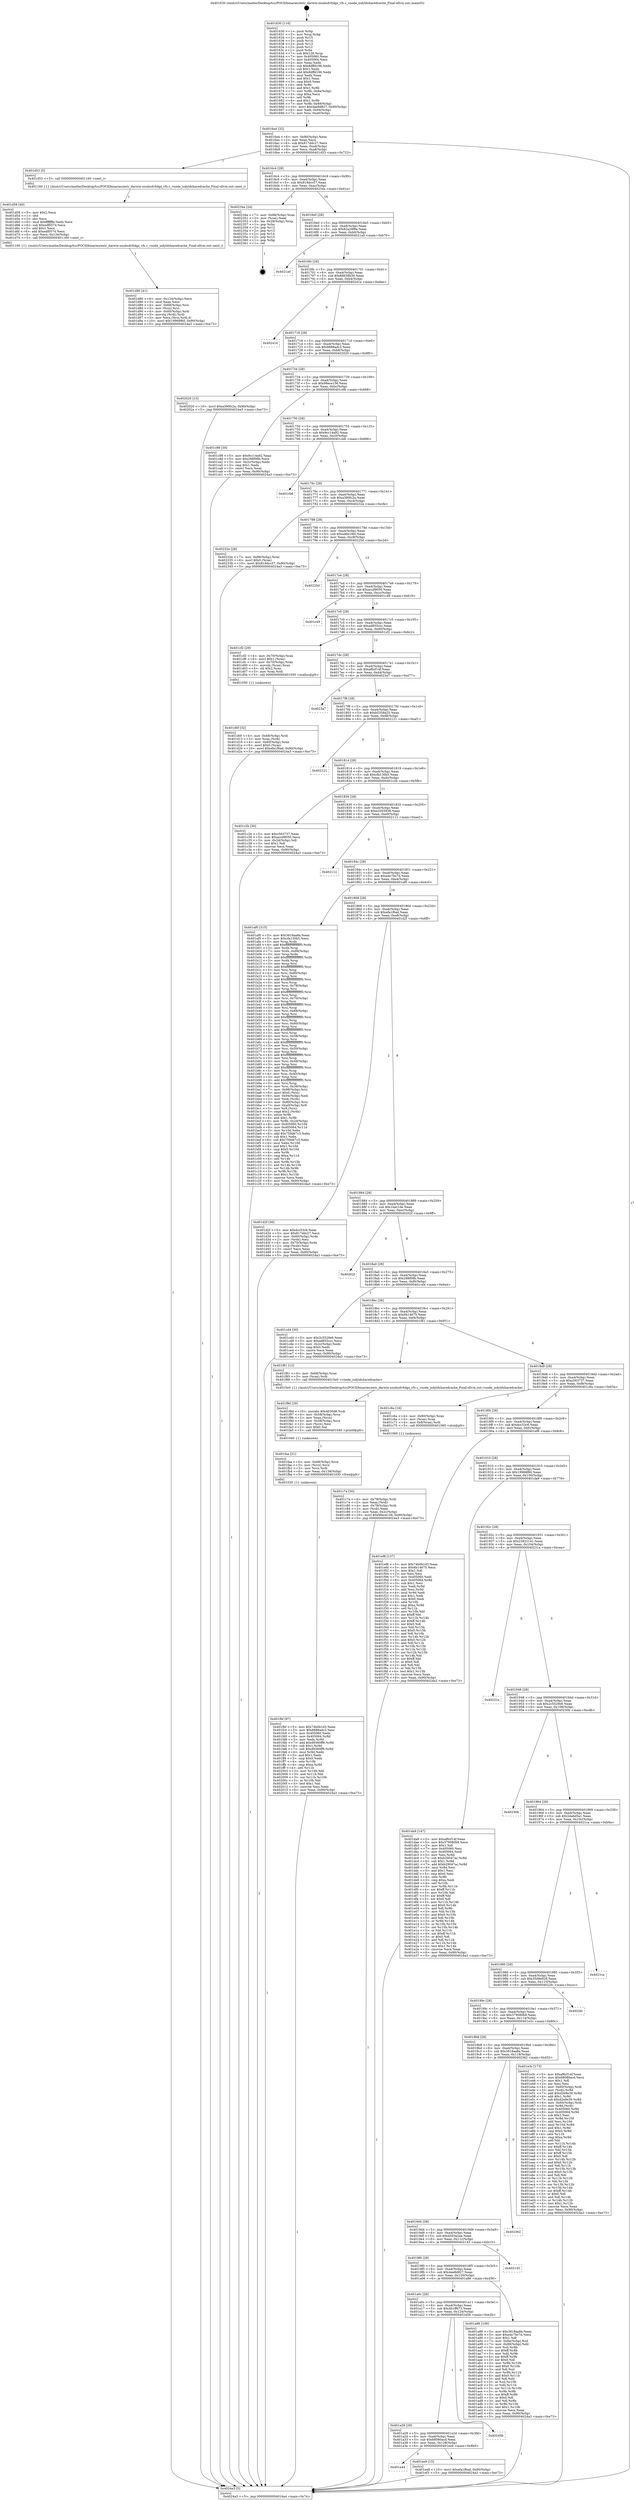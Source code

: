 digraph "0x401630" {
  label = "0x401630 (/mnt/c/Users/mathe/Desktop/tcc/POCII/binaries/extr_darwin-xnubsdvfskpi_vfs.c_vnode_isdyldsharedcache_Final-ollvm.out::main(0))"
  labelloc = "t"
  node[shape=record]

  Entry [label="",width=0.3,height=0.3,shape=circle,fillcolor=black,style=filled]
  "0x4016a4" [label="{
     0x4016a4 [32]\l
     | [instrs]\l
     &nbsp;&nbsp;0x4016a4 \<+6\>: mov -0x90(%rbp),%eax\l
     &nbsp;&nbsp;0x4016aa \<+2\>: mov %eax,%ecx\l
     &nbsp;&nbsp;0x4016ac \<+6\>: sub $0x817ddc27,%ecx\l
     &nbsp;&nbsp;0x4016b2 \<+6\>: mov %eax,-0xa4(%rbp)\l
     &nbsp;&nbsp;0x4016b8 \<+6\>: mov %ecx,-0xa8(%rbp)\l
     &nbsp;&nbsp;0x4016be \<+6\>: je 0000000000401d53 \<main+0x723\>\l
  }"]
  "0x401d53" [label="{
     0x401d53 [5]\l
     | [instrs]\l
     &nbsp;&nbsp;0x401d53 \<+5\>: call 0000000000401160 \<next_i\>\l
     | [calls]\l
     &nbsp;&nbsp;0x401160 \{1\} (/mnt/c/Users/mathe/Desktop/tcc/POCII/binaries/extr_darwin-xnubsdvfskpi_vfs.c_vnode_isdyldsharedcache_Final-ollvm.out::next_i)\l
  }"]
  "0x4016c4" [label="{
     0x4016c4 [28]\l
     | [instrs]\l
     &nbsp;&nbsp;0x4016c4 \<+5\>: jmp 00000000004016c9 \<main+0x99\>\l
     &nbsp;&nbsp;0x4016c9 \<+6\>: mov -0xa4(%rbp),%eax\l
     &nbsp;&nbsp;0x4016cf \<+5\>: sub $0x819dcc57,%eax\l
     &nbsp;&nbsp;0x4016d4 \<+6\>: mov %eax,-0xac(%rbp)\l
     &nbsp;&nbsp;0x4016da \<+6\>: je 000000000040234a \<main+0xd1a\>\l
  }"]
  Exit [label="",width=0.3,height=0.3,shape=circle,fillcolor=black,style=filled,peripheries=2]
  "0x40234a" [label="{
     0x40234a [24]\l
     | [instrs]\l
     &nbsp;&nbsp;0x40234a \<+7\>: mov -0x88(%rbp),%rax\l
     &nbsp;&nbsp;0x402351 \<+2\>: mov (%rax),%eax\l
     &nbsp;&nbsp;0x402353 \<+4\>: lea -0x28(%rbp),%rsp\l
     &nbsp;&nbsp;0x402357 \<+1\>: pop %rbx\l
     &nbsp;&nbsp;0x402358 \<+2\>: pop %r12\l
     &nbsp;&nbsp;0x40235a \<+2\>: pop %r13\l
     &nbsp;&nbsp;0x40235c \<+2\>: pop %r14\l
     &nbsp;&nbsp;0x40235e \<+2\>: pop %r15\l
     &nbsp;&nbsp;0x402360 \<+1\>: pop %rbp\l
     &nbsp;&nbsp;0x402361 \<+1\>: ret\l
  }"]
  "0x4016e0" [label="{
     0x4016e0 [28]\l
     | [instrs]\l
     &nbsp;&nbsp;0x4016e0 \<+5\>: jmp 00000000004016e5 \<main+0xb5\>\l
     &nbsp;&nbsp;0x4016e5 \<+6\>: mov -0xa4(%rbp),%eax\l
     &nbsp;&nbsp;0x4016eb \<+5\>: sub $0x82a29f9e,%eax\l
     &nbsp;&nbsp;0x4016f0 \<+6\>: mov %eax,-0xb0(%rbp)\l
     &nbsp;&nbsp;0x4016f6 \<+6\>: je 00000000004021a0 \<main+0xb70\>\l
  }"]
  "0x401fbf" [label="{
     0x401fbf [97]\l
     | [instrs]\l
     &nbsp;&nbsp;0x401fbf \<+5\>: mov $0x74b0b1d3,%eax\l
     &nbsp;&nbsp;0x401fc4 \<+5\>: mov $0x8888adc3,%esi\l
     &nbsp;&nbsp;0x401fc9 \<+7\>: mov 0x405060,%edx\l
     &nbsp;&nbsp;0x401fd0 \<+8\>: mov 0x405064,%r8d\l
     &nbsp;&nbsp;0x401fd8 \<+3\>: mov %edx,%r9d\l
     &nbsp;&nbsp;0x401fdb \<+7\>: add $0xd9360ff9,%r9d\l
     &nbsp;&nbsp;0x401fe2 \<+4\>: sub $0x1,%r9d\l
     &nbsp;&nbsp;0x401fe6 \<+7\>: sub $0xd9360ff9,%r9d\l
     &nbsp;&nbsp;0x401fed \<+4\>: imul %r9d,%edx\l
     &nbsp;&nbsp;0x401ff1 \<+3\>: and $0x1,%edx\l
     &nbsp;&nbsp;0x401ff4 \<+3\>: cmp $0x0,%edx\l
     &nbsp;&nbsp;0x401ff7 \<+4\>: sete %r10b\l
     &nbsp;&nbsp;0x401ffb \<+4\>: cmp $0xa,%r8d\l
     &nbsp;&nbsp;0x401fff \<+4\>: setl %r11b\l
     &nbsp;&nbsp;0x402003 \<+3\>: mov %r10b,%bl\l
     &nbsp;&nbsp;0x402006 \<+3\>: and %r11b,%bl\l
     &nbsp;&nbsp;0x402009 \<+3\>: xor %r11b,%r10b\l
     &nbsp;&nbsp;0x40200c \<+3\>: or %r10b,%bl\l
     &nbsp;&nbsp;0x40200f \<+3\>: test $0x1,%bl\l
     &nbsp;&nbsp;0x402012 \<+3\>: cmovne %esi,%eax\l
     &nbsp;&nbsp;0x402015 \<+6\>: mov %eax,-0x90(%rbp)\l
     &nbsp;&nbsp;0x40201b \<+5\>: jmp 00000000004024a3 \<main+0xe73\>\l
  }"]
  "0x4021a0" [label="{
     0x4021a0\l
  }", style=dashed]
  "0x4016fc" [label="{
     0x4016fc [28]\l
     | [instrs]\l
     &nbsp;&nbsp;0x4016fc \<+5\>: jmp 0000000000401701 \<main+0xd1\>\l
     &nbsp;&nbsp;0x401701 \<+6\>: mov -0xa4(%rbp),%eax\l
     &nbsp;&nbsp;0x401707 \<+5\>: sub $0x88638b30,%eax\l
     &nbsp;&nbsp;0x40170c \<+6\>: mov %eax,-0xb4(%rbp)\l
     &nbsp;&nbsp;0x401712 \<+6\>: je 000000000040241e \<main+0xdee\>\l
  }"]
  "0x401faa" [label="{
     0x401faa [21]\l
     | [instrs]\l
     &nbsp;&nbsp;0x401faa \<+4\>: mov -0x68(%rbp),%rcx\l
     &nbsp;&nbsp;0x401fae \<+3\>: mov (%rcx),%rcx\l
     &nbsp;&nbsp;0x401fb1 \<+3\>: mov %rcx,%rdi\l
     &nbsp;&nbsp;0x401fb4 \<+6\>: mov %eax,-0x138(%rbp)\l
     &nbsp;&nbsp;0x401fba \<+5\>: call 0000000000401030 \<free@plt\>\l
     | [calls]\l
     &nbsp;&nbsp;0x401030 \{1\} (unknown)\l
  }"]
  "0x40241e" [label="{
     0x40241e\l
  }", style=dashed]
  "0x401718" [label="{
     0x401718 [28]\l
     | [instrs]\l
     &nbsp;&nbsp;0x401718 \<+5\>: jmp 000000000040171d \<main+0xed\>\l
     &nbsp;&nbsp;0x40171d \<+6\>: mov -0xa4(%rbp),%eax\l
     &nbsp;&nbsp;0x401723 \<+5\>: sub $0x8888adc3,%eax\l
     &nbsp;&nbsp;0x401728 \<+6\>: mov %eax,-0xb8(%rbp)\l
     &nbsp;&nbsp;0x40172e \<+6\>: je 0000000000402020 \<main+0x9f0\>\l
  }"]
  "0x401f8d" [label="{
     0x401f8d [29]\l
     | [instrs]\l
     &nbsp;&nbsp;0x401f8d \<+10\>: movabs $0x4030d6,%rdi\l
     &nbsp;&nbsp;0x401f97 \<+4\>: mov -0x58(%rbp),%rcx\l
     &nbsp;&nbsp;0x401f9b \<+2\>: mov %eax,(%rcx)\l
     &nbsp;&nbsp;0x401f9d \<+4\>: mov -0x58(%rbp),%rcx\l
     &nbsp;&nbsp;0x401fa1 \<+2\>: mov (%rcx),%esi\l
     &nbsp;&nbsp;0x401fa3 \<+2\>: mov $0x0,%al\l
     &nbsp;&nbsp;0x401fa5 \<+5\>: call 0000000000401040 \<printf@plt\>\l
     | [calls]\l
     &nbsp;&nbsp;0x401040 \{1\} (unknown)\l
  }"]
  "0x402020" [label="{
     0x402020 [15]\l
     | [instrs]\l
     &nbsp;&nbsp;0x402020 \<+10\>: movl $0xa390fc2a,-0x90(%rbp)\l
     &nbsp;&nbsp;0x40202a \<+5\>: jmp 00000000004024a3 \<main+0xe73\>\l
  }"]
  "0x401734" [label="{
     0x401734 [28]\l
     | [instrs]\l
     &nbsp;&nbsp;0x401734 \<+5\>: jmp 0000000000401739 \<main+0x109\>\l
     &nbsp;&nbsp;0x401739 \<+6\>: mov -0xa4(%rbp),%eax\l
     &nbsp;&nbsp;0x40173f \<+5\>: sub $0x98ece156,%eax\l
     &nbsp;&nbsp;0x401744 \<+6\>: mov %eax,-0xbc(%rbp)\l
     &nbsp;&nbsp;0x40174a \<+6\>: je 0000000000401c98 \<main+0x668\>\l
  }"]
  "0x401a44" [label="{
     0x401a44\l
  }", style=dashed]
  "0x401c98" [label="{
     0x401c98 [30]\l
     | [instrs]\l
     &nbsp;&nbsp;0x401c98 \<+5\>: mov $0x9cc14a92,%eax\l
     &nbsp;&nbsp;0x401c9d \<+5\>: mov $0x288f08b,%ecx\l
     &nbsp;&nbsp;0x401ca2 \<+3\>: mov -0x2c(%rbp),%edx\l
     &nbsp;&nbsp;0x401ca5 \<+3\>: cmp $0x1,%edx\l
     &nbsp;&nbsp;0x401ca8 \<+3\>: cmovl %ecx,%eax\l
     &nbsp;&nbsp;0x401cab \<+6\>: mov %eax,-0x90(%rbp)\l
     &nbsp;&nbsp;0x401cb1 \<+5\>: jmp 00000000004024a3 \<main+0xe73\>\l
  }"]
  "0x401750" [label="{
     0x401750 [28]\l
     | [instrs]\l
     &nbsp;&nbsp;0x401750 \<+5\>: jmp 0000000000401755 \<main+0x125\>\l
     &nbsp;&nbsp;0x401755 \<+6\>: mov -0xa4(%rbp),%eax\l
     &nbsp;&nbsp;0x40175b \<+5\>: sub $0x9cc14a92,%eax\l
     &nbsp;&nbsp;0x401760 \<+6\>: mov %eax,-0xc0(%rbp)\l
     &nbsp;&nbsp;0x401766 \<+6\>: je 0000000000401cb6 \<main+0x686\>\l
  }"]
  "0x401ee9" [label="{
     0x401ee9 [15]\l
     | [instrs]\l
     &nbsp;&nbsp;0x401ee9 \<+10\>: movl $0xefa1f6ad,-0x90(%rbp)\l
     &nbsp;&nbsp;0x401ef3 \<+5\>: jmp 00000000004024a3 \<main+0xe73\>\l
  }"]
  "0x401cb6" [label="{
     0x401cb6\l
  }", style=dashed]
  "0x40176c" [label="{
     0x40176c [28]\l
     | [instrs]\l
     &nbsp;&nbsp;0x40176c \<+5\>: jmp 0000000000401771 \<main+0x141\>\l
     &nbsp;&nbsp;0x401771 \<+6\>: mov -0xa4(%rbp),%eax\l
     &nbsp;&nbsp;0x401777 \<+5\>: sub $0xa390fc2a,%eax\l
     &nbsp;&nbsp;0x40177c \<+6\>: mov %eax,-0xc4(%rbp)\l
     &nbsp;&nbsp;0x401782 \<+6\>: je 000000000040232e \<main+0xcfe\>\l
  }"]
  "0x401a28" [label="{
     0x401a28 [28]\l
     | [instrs]\l
     &nbsp;&nbsp;0x401a28 \<+5\>: jmp 0000000000401a2d \<main+0x3fd\>\l
     &nbsp;&nbsp;0x401a2d \<+6\>: mov -0xa4(%rbp),%eax\l
     &nbsp;&nbsp;0x401a33 \<+5\>: sub $0x68080acd,%eax\l
     &nbsp;&nbsp;0x401a38 \<+6\>: mov %eax,-0x128(%rbp)\l
     &nbsp;&nbsp;0x401a3e \<+6\>: je 0000000000401ee9 \<main+0x8b9\>\l
  }"]
  "0x40232e" [label="{
     0x40232e [28]\l
     | [instrs]\l
     &nbsp;&nbsp;0x40232e \<+7\>: mov -0x88(%rbp),%rax\l
     &nbsp;&nbsp;0x402335 \<+6\>: movl $0x0,(%rax)\l
     &nbsp;&nbsp;0x40233b \<+10\>: movl $0x819dcc57,-0x90(%rbp)\l
     &nbsp;&nbsp;0x402345 \<+5\>: jmp 00000000004024a3 \<main+0xe73\>\l
  }"]
  "0x401788" [label="{
     0x401788 [28]\l
     | [instrs]\l
     &nbsp;&nbsp;0x401788 \<+5\>: jmp 000000000040178d \<main+0x15d\>\l
     &nbsp;&nbsp;0x40178d \<+6\>: mov -0xa4(%rbp),%eax\l
     &nbsp;&nbsp;0x401793 \<+5\>: sub $0xa46e1fe0,%eax\l
     &nbsp;&nbsp;0x401798 \<+6\>: mov %eax,-0xc8(%rbp)\l
     &nbsp;&nbsp;0x40179e \<+6\>: je 000000000040225d \<main+0xc2d\>\l
  }"]
  "0x40245b" [label="{
     0x40245b\l
  }", style=dashed]
  "0x40225d" [label="{
     0x40225d\l
  }", style=dashed]
  "0x4017a4" [label="{
     0x4017a4 [28]\l
     | [instrs]\l
     &nbsp;&nbsp;0x4017a4 \<+5\>: jmp 00000000004017a9 \<main+0x179\>\l
     &nbsp;&nbsp;0x4017a9 \<+6\>: mov -0xa4(%rbp),%eax\l
     &nbsp;&nbsp;0x4017af \<+5\>: sub $0xaccd9050,%eax\l
     &nbsp;&nbsp;0x4017b4 \<+6\>: mov %eax,-0xcc(%rbp)\l
     &nbsp;&nbsp;0x4017ba \<+6\>: je 0000000000401c49 \<main+0x619\>\l
  }"]
  "0x401d80" [label="{
     0x401d80 [41]\l
     | [instrs]\l
     &nbsp;&nbsp;0x401d80 \<+6\>: mov -0x134(%rbp),%ecx\l
     &nbsp;&nbsp;0x401d86 \<+3\>: imul %eax,%ecx\l
     &nbsp;&nbsp;0x401d89 \<+4\>: mov -0x68(%rbp),%rsi\l
     &nbsp;&nbsp;0x401d8d \<+3\>: mov (%rsi),%rsi\l
     &nbsp;&nbsp;0x401d90 \<+4\>: mov -0x60(%rbp),%rdi\l
     &nbsp;&nbsp;0x401d94 \<+3\>: movslq (%rdi),%rdi\l
     &nbsp;&nbsp;0x401d97 \<+3\>: mov %ecx,(%rsi,%rdi,4)\l
     &nbsp;&nbsp;0x401d9a \<+10\>: movl $0x19968f60,-0x90(%rbp)\l
     &nbsp;&nbsp;0x401da4 \<+5\>: jmp 00000000004024a3 \<main+0xe73\>\l
  }"]
  "0x401c49" [label="{
     0x401c49\l
  }", style=dashed]
  "0x4017c0" [label="{
     0x4017c0 [28]\l
     | [instrs]\l
     &nbsp;&nbsp;0x4017c0 \<+5\>: jmp 00000000004017c5 \<main+0x195\>\l
     &nbsp;&nbsp;0x4017c5 \<+6\>: mov -0xa4(%rbp),%eax\l
     &nbsp;&nbsp;0x4017cb \<+5\>: sub $0xad855ccc,%eax\l
     &nbsp;&nbsp;0x4017d0 \<+6\>: mov %eax,-0xd0(%rbp)\l
     &nbsp;&nbsp;0x4017d6 \<+6\>: je 0000000000401cf2 \<main+0x6c2\>\l
  }"]
  "0x401d58" [label="{
     0x401d58 [40]\l
     | [instrs]\l
     &nbsp;&nbsp;0x401d58 \<+5\>: mov $0x2,%ecx\l
     &nbsp;&nbsp;0x401d5d \<+1\>: cltd\l
     &nbsp;&nbsp;0x401d5e \<+2\>: idiv %ecx\l
     &nbsp;&nbsp;0x401d60 \<+6\>: imul $0xfffffffe,%edx,%ecx\l
     &nbsp;&nbsp;0x401d66 \<+6\>: sub $0xedf0574,%ecx\l
     &nbsp;&nbsp;0x401d6c \<+3\>: add $0x1,%ecx\l
     &nbsp;&nbsp;0x401d6f \<+6\>: add $0xedf0574,%ecx\l
     &nbsp;&nbsp;0x401d75 \<+6\>: mov %ecx,-0x134(%rbp)\l
     &nbsp;&nbsp;0x401d7b \<+5\>: call 0000000000401160 \<next_i\>\l
     | [calls]\l
     &nbsp;&nbsp;0x401160 \{1\} (/mnt/c/Users/mathe/Desktop/tcc/POCII/binaries/extr_darwin-xnubsdvfskpi_vfs.c_vnode_isdyldsharedcache_Final-ollvm.out::next_i)\l
  }"]
  "0x401cf2" [label="{
     0x401cf2 [29]\l
     | [instrs]\l
     &nbsp;&nbsp;0x401cf2 \<+4\>: mov -0x70(%rbp),%rax\l
     &nbsp;&nbsp;0x401cf6 \<+6\>: movl $0x1,(%rax)\l
     &nbsp;&nbsp;0x401cfc \<+4\>: mov -0x70(%rbp),%rax\l
     &nbsp;&nbsp;0x401d00 \<+3\>: movslq (%rax),%rax\l
     &nbsp;&nbsp;0x401d03 \<+4\>: shl $0x2,%rax\l
     &nbsp;&nbsp;0x401d07 \<+3\>: mov %rax,%rdi\l
     &nbsp;&nbsp;0x401d0a \<+5\>: call 0000000000401050 \<malloc@plt\>\l
     | [calls]\l
     &nbsp;&nbsp;0x401050 \{1\} (unknown)\l
  }"]
  "0x4017dc" [label="{
     0x4017dc [28]\l
     | [instrs]\l
     &nbsp;&nbsp;0x4017dc \<+5\>: jmp 00000000004017e1 \<main+0x1b1\>\l
     &nbsp;&nbsp;0x4017e1 \<+6\>: mov -0xa4(%rbp),%eax\l
     &nbsp;&nbsp;0x4017e7 \<+5\>: sub $0xaf6cf14f,%eax\l
     &nbsp;&nbsp;0x4017ec \<+6\>: mov %eax,-0xd4(%rbp)\l
     &nbsp;&nbsp;0x4017f2 \<+6\>: je 00000000004023a7 \<main+0xd77\>\l
  }"]
  "0x401d0f" [label="{
     0x401d0f [32]\l
     | [instrs]\l
     &nbsp;&nbsp;0x401d0f \<+4\>: mov -0x68(%rbp),%rdi\l
     &nbsp;&nbsp;0x401d13 \<+3\>: mov %rax,(%rdi)\l
     &nbsp;&nbsp;0x401d16 \<+4\>: mov -0x60(%rbp),%rax\l
     &nbsp;&nbsp;0x401d1a \<+6\>: movl $0x0,(%rax)\l
     &nbsp;&nbsp;0x401d20 \<+10\>: movl $0xefa1f6ad,-0x90(%rbp)\l
     &nbsp;&nbsp;0x401d2a \<+5\>: jmp 00000000004024a3 \<main+0xe73\>\l
  }"]
  "0x4023a7" [label="{
     0x4023a7\l
  }", style=dashed]
  "0x4017f8" [label="{
     0x4017f8 [28]\l
     | [instrs]\l
     &nbsp;&nbsp;0x4017f8 \<+5\>: jmp 00000000004017fd \<main+0x1cd\>\l
     &nbsp;&nbsp;0x4017fd \<+6\>: mov -0xa4(%rbp),%eax\l
     &nbsp;&nbsp;0x401803 \<+5\>: sub $0xb5358a25,%eax\l
     &nbsp;&nbsp;0x401808 \<+6\>: mov %eax,-0xd8(%rbp)\l
     &nbsp;&nbsp;0x40180e \<+6\>: je 0000000000402121 \<main+0xaf1\>\l
  }"]
  "0x401c7a" [label="{
     0x401c7a [30]\l
     | [instrs]\l
     &nbsp;&nbsp;0x401c7a \<+4\>: mov -0x78(%rbp),%rdi\l
     &nbsp;&nbsp;0x401c7e \<+2\>: mov %eax,(%rdi)\l
     &nbsp;&nbsp;0x401c80 \<+4\>: mov -0x78(%rbp),%rdi\l
     &nbsp;&nbsp;0x401c84 \<+2\>: mov (%rdi),%eax\l
     &nbsp;&nbsp;0x401c86 \<+3\>: mov %eax,-0x2c(%rbp)\l
     &nbsp;&nbsp;0x401c89 \<+10\>: movl $0x98ece156,-0x90(%rbp)\l
     &nbsp;&nbsp;0x401c93 \<+5\>: jmp 00000000004024a3 \<main+0xe73\>\l
  }"]
  "0x402121" [label="{
     0x402121\l
  }", style=dashed]
  "0x401814" [label="{
     0x401814 [28]\l
     | [instrs]\l
     &nbsp;&nbsp;0x401814 \<+5\>: jmp 0000000000401819 \<main+0x1e9\>\l
     &nbsp;&nbsp;0x401819 \<+6\>: mov -0xa4(%rbp),%eax\l
     &nbsp;&nbsp;0x40181f \<+5\>: sub $0xcfa130b5,%eax\l
     &nbsp;&nbsp;0x401824 \<+6\>: mov %eax,-0xdc(%rbp)\l
     &nbsp;&nbsp;0x40182a \<+6\>: je 0000000000401c2b \<main+0x5fb\>\l
  }"]
  "0x401630" [label="{
     0x401630 [116]\l
     | [instrs]\l
     &nbsp;&nbsp;0x401630 \<+1\>: push %rbp\l
     &nbsp;&nbsp;0x401631 \<+3\>: mov %rsp,%rbp\l
     &nbsp;&nbsp;0x401634 \<+2\>: push %r15\l
     &nbsp;&nbsp;0x401636 \<+2\>: push %r14\l
     &nbsp;&nbsp;0x401638 \<+2\>: push %r13\l
     &nbsp;&nbsp;0x40163a \<+2\>: push %r12\l
     &nbsp;&nbsp;0x40163c \<+1\>: push %rbx\l
     &nbsp;&nbsp;0x40163d \<+7\>: sub $0x128,%rsp\l
     &nbsp;&nbsp;0x401644 \<+7\>: mov 0x405060,%eax\l
     &nbsp;&nbsp;0x40164b \<+7\>: mov 0x405064,%ecx\l
     &nbsp;&nbsp;0x401652 \<+2\>: mov %eax,%edx\l
     &nbsp;&nbsp;0x401654 \<+6\>: sub $0x8dffd196,%edx\l
     &nbsp;&nbsp;0x40165a \<+3\>: sub $0x1,%edx\l
     &nbsp;&nbsp;0x40165d \<+6\>: add $0x8dffd196,%edx\l
     &nbsp;&nbsp;0x401663 \<+3\>: imul %edx,%eax\l
     &nbsp;&nbsp;0x401666 \<+3\>: and $0x1,%eax\l
     &nbsp;&nbsp;0x401669 \<+3\>: cmp $0x0,%eax\l
     &nbsp;&nbsp;0x40166c \<+4\>: sete %r8b\l
     &nbsp;&nbsp;0x401670 \<+4\>: and $0x1,%r8b\l
     &nbsp;&nbsp;0x401674 \<+7\>: mov %r8b,-0x8a(%rbp)\l
     &nbsp;&nbsp;0x40167b \<+3\>: cmp $0xa,%ecx\l
     &nbsp;&nbsp;0x40167e \<+4\>: setl %r8b\l
     &nbsp;&nbsp;0x401682 \<+4\>: and $0x1,%r8b\l
     &nbsp;&nbsp;0x401686 \<+7\>: mov %r8b,-0x89(%rbp)\l
     &nbsp;&nbsp;0x40168d \<+10\>: movl $0x4ae8d827,-0x90(%rbp)\l
     &nbsp;&nbsp;0x401697 \<+6\>: mov %edi,-0x94(%rbp)\l
     &nbsp;&nbsp;0x40169d \<+7\>: mov %rsi,-0xa0(%rbp)\l
  }"]
  "0x401c2b" [label="{
     0x401c2b [30]\l
     | [instrs]\l
     &nbsp;&nbsp;0x401c2b \<+5\>: mov $0xc563737,%eax\l
     &nbsp;&nbsp;0x401c30 \<+5\>: mov $0xaccd9050,%ecx\l
     &nbsp;&nbsp;0x401c35 \<+3\>: mov -0x2d(%rbp),%dl\l
     &nbsp;&nbsp;0x401c38 \<+3\>: test $0x1,%dl\l
     &nbsp;&nbsp;0x401c3b \<+3\>: cmovne %ecx,%eax\l
     &nbsp;&nbsp;0x401c3e \<+6\>: mov %eax,-0x90(%rbp)\l
     &nbsp;&nbsp;0x401c44 \<+5\>: jmp 00000000004024a3 \<main+0xe73\>\l
  }"]
  "0x401830" [label="{
     0x401830 [28]\l
     | [instrs]\l
     &nbsp;&nbsp;0x401830 \<+5\>: jmp 0000000000401835 \<main+0x205\>\l
     &nbsp;&nbsp;0x401835 \<+6\>: mov -0xa4(%rbp),%eax\l
     &nbsp;&nbsp;0x40183b \<+5\>: sub $0xe2d55936,%eax\l
     &nbsp;&nbsp;0x401840 \<+6\>: mov %eax,-0xe0(%rbp)\l
     &nbsp;&nbsp;0x401846 \<+6\>: je 0000000000402112 \<main+0xae2\>\l
  }"]
  "0x4024a3" [label="{
     0x4024a3 [5]\l
     | [instrs]\l
     &nbsp;&nbsp;0x4024a3 \<+5\>: jmp 00000000004016a4 \<main+0x74\>\l
  }"]
  "0x402112" [label="{
     0x402112\l
  }", style=dashed]
  "0x40184c" [label="{
     0x40184c [28]\l
     | [instrs]\l
     &nbsp;&nbsp;0x40184c \<+5\>: jmp 0000000000401851 \<main+0x221\>\l
     &nbsp;&nbsp;0x401851 \<+6\>: mov -0xa4(%rbp),%eax\l
     &nbsp;&nbsp;0x401857 \<+5\>: sub $0xe4c7bc7d,%eax\l
     &nbsp;&nbsp;0x40185c \<+6\>: mov %eax,-0xe4(%rbp)\l
     &nbsp;&nbsp;0x401862 \<+6\>: je 0000000000401af0 \<main+0x4c0\>\l
  }"]
  "0x401a0c" [label="{
     0x401a0c [28]\l
     | [instrs]\l
     &nbsp;&nbsp;0x401a0c \<+5\>: jmp 0000000000401a11 \<main+0x3e1\>\l
     &nbsp;&nbsp;0x401a11 \<+6\>: mov -0xa4(%rbp),%eax\l
     &nbsp;&nbsp;0x401a17 \<+5\>: sub $0x4b1ff673,%eax\l
     &nbsp;&nbsp;0x401a1c \<+6\>: mov %eax,-0x124(%rbp)\l
     &nbsp;&nbsp;0x401a22 \<+6\>: je 000000000040245b \<main+0xe2b\>\l
  }"]
  "0x401af0" [label="{
     0x401af0 [315]\l
     | [instrs]\l
     &nbsp;&nbsp;0x401af0 \<+5\>: mov $0x3818aa8a,%eax\l
     &nbsp;&nbsp;0x401af5 \<+5\>: mov $0xcfa130b5,%ecx\l
     &nbsp;&nbsp;0x401afa \<+3\>: mov %rsp,%rdx\l
     &nbsp;&nbsp;0x401afd \<+4\>: add $0xfffffffffffffff0,%rdx\l
     &nbsp;&nbsp;0x401b01 \<+3\>: mov %rdx,%rsp\l
     &nbsp;&nbsp;0x401b04 \<+7\>: mov %rdx,-0x88(%rbp)\l
     &nbsp;&nbsp;0x401b0b \<+3\>: mov %rsp,%rdx\l
     &nbsp;&nbsp;0x401b0e \<+4\>: add $0xfffffffffffffff0,%rdx\l
     &nbsp;&nbsp;0x401b12 \<+3\>: mov %rdx,%rsp\l
     &nbsp;&nbsp;0x401b15 \<+3\>: mov %rsp,%rsi\l
     &nbsp;&nbsp;0x401b18 \<+4\>: add $0xfffffffffffffff0,%rsi\l
     &nbsp;&nbsp;0x401b1c \<+3\>: mov %rsi,%rsp\l
     &nbsp;&nbsp;0x401b1f \<+4\>: mov %rsi,-0x80(%rbp)\l
     &nbsp;&nbsp;0x401b23 \<+3\>: mov %rsp,%rsi\l
     &nbsp;&nbsp;0x401b26 \<+4\>: add $0xfffffffffffffff0,%rsi\l
     &nbsp;&nbsp;0x401b2a \<+3\>: mov %rsi,%rsp\l
     &nbsp;&nbsp;0x401b2d \<+4\>: mov %rsi,-0x78(%rbp)\l
     &nbsp;&nbsp;0x401b31 \<+3\>: mov %rsp,%rsi\l
     &nbsp;&nbsp;0x401b34 \<+4\>: add $0xfffffffffffffff0,%rsi\l
     &nbsp;&nbsp;0x401b38 \<+3\>: mov %rsi,%rsp\l
     &nbsp;&nbsp;0x401b3b \<+4\>: mov %rsi,-0x70(%rbp)\l
     &nbsp;&nbsp;0x401b3f \<+3\>: mov %rsp,%rsi\l
     &nbsp;&nbsp;0x401b42 \<+4\>: add $0xfffffffffffffff0,%rsi\l
     &nbsp;&nbsp;0x401b46 \<+3\>: mov %rsi,%rsp\l
     &nbsp;&nbsp;0x401b49 \<+4\>: mov %rsi,-0x68(%rbp)\l
     &nbsp;&nbsp;0x401b4d \<+3\>: mov %rsp,%rsi\l
     &nbsp;&nbsp;0x401b50 \<+4\>: add $0xfffffffffffffff0,%rsi\l
     &nbsp;&nbsp;0x401b54 \<+3\>: mov %rsi,%rsp\l
     &nbsp;&nbsp;0x401b57 \<+4\>: mov %rsi,-0x60(%rbp)\l
     &nbsp;&nbsp;0x401b5b \<+3\>: mov %rsp,%rsi\l
     &nbsp;&nbsp;0x401b5e \<+4\>: add $0xfffffffffffffff0,%rsi\l
     &nbsp;&nbsp;0x401b62 \<+3\>: mov %rsi,%rsp\l
     &nbsp;&nbsp;0x401b65 \<+4\>: mov %rsi,-0x58(%rbp)\l
     &nbsp;&nbsp;0x401b69 \<+3\>: mov %rsp,%rsi\l
     &nbsp;&nbsp;0x401b6c \<+4\>: add $0xfffffffffffffff0,%rsi\l
     &nbsp;&nbsp;0x401b70 \<+3\>: mov %rsi,%rsp\l
     &nbsp;&nbsp;0x401b73 \<+4\>: mov %rsi,-0x50(%rbp)\l
     &nbsp;&nbsp;0x401b77 \<+3\>: mov %rsp,%rsi\l
     &nbsp;&nbsp;0x401b7a \<+4\>: add $0xfffffffffffffff0,%rsi\l
     &nbsp;&nbsp;0x401b7e \<+3\>: mov %rsi,%rsp\l
     &nbsp;&nbsp;0x401b81 \<+4\>: mov %rsi,-0x48(%rbp)\l
     &nbsp;&nbsp;0x401b85 \<+3\>: mov %rsp,%rsi\l
     &nbsp;&nbsp;0x401b88 \<+4\>: add $0xfffffffffffffff0,%rsi\l
     &nbsp;&nbsp;0x401b8c \<+3\>: mov %rsi,%rsp\l
     &nbsp;&nbsp;0x401b8f \<+4\>: mov %rsi,-0x40(%rbp)\l
     &nbsp;&nbsp;0x401b93 \<+3\>: mov %rsp,%rsi\l
     &nbsp;&nbsp;0x401b96 \<+4\>: add $0xfffffffffffffff0,%rsi\l
     &nbsp;&nbsp;0x401b9a \<+3\>: mov %rsi,%rsp\l
     &nbsp;&nbsp;0x401b9d \<+4\>: mov %rsi,-0x38(%rbp)\l
     &nbsp;&nbsp;0x401ba1 \<+7\>: mov -0x88(%rbp),%rsi\l
     &nbsp;&nbsp;0x401ba8 \<+6\>: movl $0x0,(%rsi)\l
     &nbsp;&nbsp;0x401bae \<+6\>: mov -0x94(%rbp),%edi\l
     &nbsp;&nbsp;0x401bb4 \<+2\>: mov %edi,(%rdx)\l
     &nbsp;&nbsp;0x401bb6 \<+4\>: mov -0x80(%rbp),%rsi\l
     &nbsp;&nbsp;0x401bba \<+7\>: mov -0xa0(%rbp),%r8\l
     &nbsp;&nbsp;0x401bc1 \<+3\>: mov %r8,(%rsi)\l
     &nbsp;&nbsp;0x401bc4 \<+3\>: cmpl $0x2,(%rdx)\l
     &nbsp;&nbsp;0x401bc7 \<+4\>: setne %r9b\l
     &nbsp;&nbsp;0x401bcb \<+4\>: and $0x1,%r9b\l
     &nbsp;&nbsp;0x401bcf \<+4\>: mov %r9b,-0x2d(%rbp)\l
     &nbsp;&nbsp;0x401bd3 \<+8\>: mov 0x405060,%r10d\l
     &nbsp;&nbsp;0x401bdb \<+8\>: mov 0x405064,%r11d\l
     &nbsp;&nbsp;0x401be3 \<+3\>: mov %r10d,%ebx\l
     &nbsp;&nbsp;0x401be6 \<+6\>: add $0x759d67c3,%ebx\l
     &nbsp;&nbsp;0x401bec \<+3\>: sub $0x1,%ebx\l
     &nbsp;&nbsp;0x401bef \<+6\>: sub $0x759d67c3,%ebx\l
     &nbsp;&nbsp;0x401bf5 \<+4\>: imul %ebx,%r10d\l
     &nbsp;&nbsp;0x401bf9 \<+4\>: and $0x1,%r10d\l
     &nbsp;&nbsp;0x401bfd \<+4\>: cmp $0x0,%r10d\l
     &nbsp;&nbsp;0x401c01 \<+4\>: sete %r9b\l
     &nbsp;&nbsp;0x401c05 \<+4\>: cmp $0xa,%r11d\l
     &nbsp;&nbsp;0x401c09 \<+4\>: setl %r14b\l
     &nbsp;&nbsp;0x401c0d \<+3\>: mov %r9b,%r15b\l
     &nbsp;&nbsp;0x401c10 \<+3\>: and %r14b,%r15b\l
     &nbsp;&nbsp;0x401c13 \<+3\>: xor %r14b,%r9b\l
     &nbsp;&nbsp;0x401c16 \<+3\>: or %r9b,%r15b\l
     &nbsp;&nbsp;0x401c19 \<+4\>: test $0x1,%r15b\l
     &nbsp;&nbsp;0x401c1d \<+3\>: cmovne %ecx,%eax\l
     &nbsp;&nbsp;0x401c20 \<+6\>: mov %eax,-0x90(%rbp)\l
     &nbsp;&nbsp;0x401c26 \<+5\>: jmp 00000000004024a3 \<main+0xe73\>\l
  }"]
  "0x401868" [label="{
     0x401868 [28]\l
     | [instrs]\l
     &nbsp;&nbsp;0x401868 \<+5\>: jmp 000000000040186d \<main+0x23d\>\l
     &nbsp;&nbsp;0x40186d \<+6\>: mov -0xa4(%rbp),%eax\l
     &nbsp;&nbsp;0x401873 \<+5\>: sub $0xefa1f6ad,%eax\l
     &nbsp;&nbsp;0x401878 \<+6\>: mov %eax,-0xe8(%rbp)\l
     &nbsp;&nbsp;0x40187e \<+6\>: je 0000000000401d2f \<main+0x6ff\>\l
  }"]
  "0x401a86" [label="{
     0x401a86 [106]\l
     | [instrs]\l
     &nbsp;&nbsp;0x401a86 \<+5\>: mov $0x3818aa8a,%eax\l
     &nbsp;&nbsp;0x401a8b \<+5\>: mov $0xe4c7bc7d,%ecx\l
     &nbsp;&nbsp;0x401a90 \<+2\>: mov $0x1,%dl\l
     &nbsp;&nbsp;0x401a92 \<+7\>: mov -0x8a(%rbp),%sil\l
     &nbsp;&nbsp;0x401a99 \<+7\>: mov -0x89(%rbp),%dil\l
     &nbsp;&nbsp;0x401aa0 \<+3\>: mov %sil,%r8b\l
     &nbsp;&nbsp;0x401aa3 \<+4\>: xor $0xff,%r8b\l
     &nbsp;&nbsp;0x401aa7 \<+3\>: mov %dil,%r9b\l
     &nbsp;&nbsp;0x401aaa \<+4\>: xor $0xff,%r9b\l
     &nbsp;&nbsp;0x401aae \<+3\>: xor $0x0,%dl\l
     &nbsp;&nbsp;0x401ab1 \<+3\>: mov %r8b,%r10b\l
     &nbsp;&nbsp;0x401ab4 \<+4\>: and $0x0,%r10b\l
     &nbsp;&nbsp;0x401ab8 \<+3\>: and %dl,%sil\l
     &nbsp;&nbsp;0x401abb \<+3\>: mov %r9b,%r11b\l
     &nbsp;&nbsp;0x401abe \<+4\>: and $0x0,%r11b\l
     &nbsp;&nbsp;0x401ac2 \<+3\>: and %dl,%dil\l
     &nbsp;&nbsp;0x401ac5 \<+3\>: or %sil,%r10b\l
     &nbsp;&nbsp;0x401ac8 \<+3\>: or %dil,%r11b\l
     &nbsp;&nbsp;0x401acb \<+3\>: xor %r11b,%r10b\l
     &nbsp;&nbsp;0x401ace \<+3\>: or %r9b,%r8b\l
     &nbsp;&nbsp;0x401ad1 \<+4\>: xor $0xff,%r8b\l
     &nbsp;&nbsp;0x401ad5 \<+3\>: or $0x0,%dl\l
     &nbsp;&nbsp;0x401ad8 \<+3\>: and %dl,%r8b\l
     &nbsp;&nbsp;0x401adb \<+3\>: or %r8b,%r10b\l
     &nbsp;&nbsp;0x401ade \<+4\>: test $0x1,%r10b\l
     &nbsp;&nbsp;0x401ae2 \<+3\>: cmovne %ecx,%eax\l
     &nbsp;&nbsp;0x401ae5 \<+6\>: mov %eax,-0x90(%rbp)\l
     &nbsp;&nbsp;0x401aeb \<+5\>: jmp 00000000004024a3 \<main+0xe73\>\l
  }"]
  "0x401d2f" [label="{
     0x401d2f [36]\l
     | [instrs]\l
     &nbsp;&nbsp;0x401d2f \<+5\>: mov $0xdcc53c6,%eax\l
     &nbsp;&nbsp;0x401d34 \<+5\>: mov $0x817ddc27,%ecx\l
     &nbsp;&nbsp;0x401d39 \<+4\>: mov -0x60(%rbp),%rdx\l
     &nbsp;&nbsp;0x401d3d \<+2\>: mov (%rdx),%esi\l
     &nbsp;&nbsp;0x401d3f \<+4\>: mov -0x70(%rbp),%rdx\l
     &nbsp;&nbsp;0x401d43 \<+2\>: cmp (%rdx),%esi\l
     &nbsp;&nbsp;0x401d45 \<+3\>: cmovl %ecx,%eax\l
     &nbsp;&nbsp;0x401d48 \<+6\>: mov %eax,-0x90(%rbp)\l
     &nbsp;&nbsp;0x401d4e \<+5\>: jmp 00000000004024a3 \<main+0xe73\>\l
  }"]
  "0x401884" [label="{
     0x401884 [28]\l
     | [instrs]\l
     &nbsp;&nbsp;0x401884 \<+5\>: jmp 0000000000401889 \<main+0x259\>\l
     &nbsp;&nbsp;0x401889 \<+6\>: mov -0xa4(%rbp),%eax\l
     &nbsp;&nbsp;0x40188f \<+5\>: sub $0x1bec1de,%eax\l
     &nbsp;&nbsp;0x401894 \<+6\>: mov %eax,-0xec(%rbp)\l
     &nbsp;&nbsp;0x40189a \<+6\>: je 000000000040202f \<main+0x9ff\>\l
  }"]
  "0x4019f0" [label="{
     0x4019f0 [28]\l
     | [instrs]\l
     &nbsp;&nbsp;0x4019f0 \<+5\>: jmp 00000000004019f5 \<main+0x3c5\>\l
     &nbsp;&nbsp;0x4019f5 \<+6\>: mov -0xa4(%rbp),%eax\l
     &nbsp;&nbsp;0x4019fb \<+5\>: sub $0x4ae8d827,%eax\l
     &nbsp;&nbsp;0x401a00 \<+6\>: mov %eax,-0x120(%rbp)\l
     &nbsp;&nbsp;0x401a06 \<+6\>: je 0000000000401a86 \<main+0x456\>\l
  }"]
  "0x40202f" [label="{
     0x40202f\l
  }", style=dashed]
  "0x4018a0" [label="{
     0x4018a0 [28]\l
     | [instrs]\l
     &nbsp;&nbsp;0x4018a0 \<+5\>: jmp 00000000004018a5 \<main+0x275\>\l
     &nbsp;&nbsp;0x4018a5 \<+6\>: mov -0xa4(%rbp),%eax\l
     &nbsp;&nbsp;0x4018ab \<+5\>: sub $0x288f08b,%eax\l
     &nbsp;&nbsp;0x4018b0 \<+6\>: mov %eax,-0xf0(%rbp)\l
     &nbsp;&nbsp;0x4018b6 \<+6\>: je 0000000000401cd4 \<main+0x6a4\>\l
  }"]
  "0x402145" [label="{
     0x402145\l
  }", style=dashed]
  "0x401cd4" [label="{
     0x401cd4 [30]\l
     | [instrs]\l
     &nbsp;&nbsp;0x401cd4 \<+5\>: mov $0x2c5529e6,%eax\l
     &nbsp;&nbsp;0x401cd9 \<+5\>: mov $0xad855ccc,%ecx\l
     &nbsp;&nbsp;0x401cde \<+3\>: mov -0x2c(%rbp),%edx\l
     &nbsp;&nbsp;0x401ce1 \<+3\>: cmp $0x0,%edx\l
     &nbsp;&nbsp;0x401ce4 \<+3\>: cmove %ecx,%eax\l
     &nbsp;&nbsp;0x401ce7 \<+6\>: mov %eax,-0x90(%rbp)\l
     &nbsp;&nbsp;0x401ced \<+5\>: jmp 00000000004024a3 \<main+0xe73\>\l
  }"]
  "0x4018bc" [label="{
     0x4018bc [28]\l
     | [instrs]\l
     &nbsp;&nbsp;0x4018bc \<+5\>: jmp 00000000004018c1 \<main+0x291\>\l
     &nbsp;&nbsp;0x4018c1 \<+6\>: mov -0xa4(%rbp),%eax\l
     &nbsp;&nbsp;0x4018c7 \<+5\>: sub $0x6b14675,%eax\l
     &nbsp;&nbsp;0x4018cc \<+6\>: mov %eax,-0xf4(%rbp)\l
     &nbsp;&nbsp;0x4018d2 \<+6\>: je 0000000000401f81 \<main+0x951\>\l
  }"]
  "0x4019d4" [label="{
     0x4019d4 [28]\l
     | [instrs]\l
     &nbsp;&nbsp;0x4019d4 \<+5\>: jmp 00000000004019d9 \<main+0x3a9\>\l
     &nbsp;&nbsp;0x4019d9 \<+6\>: mov -0xa4(%rbp),%eax\l
     &nbsp;&nbsp;0x4019df \<+5\>: sub $0x4593a2ee,%eax\l
     &nbsp;&nbsp;0x4019e4 \<+6\>: mov %eax,-0x11c(%rbp)\l
     &nbsp;&nbsp;0x4019ea \<+6\>: je 0000000000402145 \<main+0xb15\>\l
  }"]
  "0x401f81" [label="{
     0x401f81 [12]\l
     | [instrs]\l
     &nbsp;&nbsp;0x401f81 \<+4\>: mov -0x68(%rbp),%rax\l
     &nbsp;&nbsp;0x401f85 \<+3\>: mov (%rax),%rdi\l
     &nbsp;&nbsp;0x401f88 \<+5\>: call 00000000004015e0 \<vnode_isdyldsharedcache\>\l
     | [calls]\l
     &nbsp;&nbsp;0x4015e0 \{1\} (/mnt/c/Users/mathe/Desktop/tcc/POCII/binaries/extr_darwin-xnubsdvfskpi_vfs.c_vnode_isdyldsharedcache_Final-ollvm.out::vnode_isdyldsharedcache)\l
  }"]
  "0x4018d8" [label="{
     0x4018d8 [28]\l
     | [instrs]\l
     &nbsp;&nbsp;0x4018d8 \<+5\>: jmp 00000000004018dd \<main+0x2ad\>\l
     &nbsp;&nbsp;0x4018dd \<+6\>: mov -0xa4(%rbp),%eax\l
     &nbsp;&nbsp;0x4018e3 \<+5\>: sub $0xc563737,%eax\l
     &nbsp;&nbsp;0x4018e8 \<+6\>: mov %eax,-0xf8(%rbp)\l
     &nbsp;&nbsp;0x4018ee \<+6\>: je 0000000000401c6a \<main+0x63a\>\l
  }"]
  "0x402362" [label="{
     0x402362\l
  }", style=dashed]
  "0x401c6a" [label="{
     0x401c6a [16]\l
     | [instrs]\l
     &nbsp;&nbsp;0x401c6a \<+4\>: mov -0x80(%rbp),%rax\l
     &nbsp;&nbsp;0x401c6e \<+3\>: mov (%rax),%rax\l
     &nbsp;&nbsp;0x401c71 \<+4\>: mov 0x8(%rax),%rdi\l
     &nbsp;&nbsp;0x401c75 \<+5\>: call 0000000000401060 \<atoi@plt\>\l
     | [calls]\l
     &nbsp;&nbsp;0x401060 \{1\} (unknown)\l
  }"]
  "0x4018f4" [label="{
     0x4018f4 [28]\l
     | [instrs]\l
     &nbsp;&nbsp;0x4018f4 \<+5\>: jmp 00000000004018f9 \<main+0x2c9\>\l
     &nbsp;&nbsp;0x4018f9 \<+6\>: mov -0xa4(%rbp),%eax\l
     &nbsp;&nbsp;0x4018ff \<+5\>: sub $0xdcc53c6,%eax\l
     &nbsp;&nbsp;0x401904 \<+6\>: mov %eax,-0xfc(%rbp)\l
     &nbsp;&nbsp;0x40190a \<+6\>: je 0000000000401ef8 \<main+0x8c8\>\l
  }"]
  "0x4019b8" [label="{
     0x4019b8 [28]\l
     | [instrs]\l
     &nbsp;&nbsp;0x4019b8 \<+5\>: jmp 00000000004019bd \<main+0x38d\>\l
     &nbsp;&nbsp;0x4019bd \<+6\>: mov -0xa4(%rbp),%eax\l
     &nbsp;&nbsp;0x4019c3 \<+5\>: sub $0x3818aa8a,%eax\l
     &nbsp;&nbsp;0x4019c8 \<+6\>: mov %eax,-0x118(%rbp)\l
     &nbsp;&nbsp;0x4019ce \<+6\>: je 0000000000402362 \<main+0xd32\>\l
  }"]
  "0x401ef8" [label="{
     0x401ef8 [137]\l
     | [instrs]\l
     &nbsp;&nbsp;0x401ef8 \<+5\>: mov $0x74b0b1d3,%eax\l
     &nbsp;&nbsp;0x401efd \<+5\>: mov $0x6b14675,%ecx\l
     &nbsp;&nbsp;0x401f02 \<+2\>: mov $0x1,%dl\l
     &nbsp;&nbsp;0x401f04 \<+2\>: xor %esi,%esi\l
     &nbsp;&nbsp;0x401f06 \<+7\>: mov 0x405060,%edi\l
     &nbsp;&nbsp;0x401f0d \<+8\>: mov 0x405064,%r8d\l
     &nbsp;&nbsp;0x401f15 \<+3\>: sub $0x1,%esi\l
     &nbsp;&nbsp;0x401f18 \<+3\>: mov %edi,%r9d\l
     &nbsp;&nbsp;0x401f1b \<+3\>: add %esi,%r9d\l
     &nbsp;&nbsp;0x401f1e \<+4\>: imul %r9d,%edi\l
     &nbsp;&nbsp;0x401f22 \<+3\>: and $0x1,%edi\l
     &nbsp;&nbsp;0x401f25 \<+3\>: cmp $0x0,%edi\l
     &nbsp;&nbsp;0x401f28 \<+4\>: sete %r10b\l
     &nbsp;&nbsp;0x401f2c \<+4\>: cmp $0xa,%r8d\l
     &nbsp;&nbsp;0x401f30 \<+4\>: setl %r11b\l
     &nbsp;&nbsp;0x401f34 \<+3\>: mov %r10b,%bl\l
     &nbsp;&nbsp;0x401f37 \<+3\>: xor $0xff,%bl\l
     &nbsp;&nbsp;0x401f3a \<+3\>: mov %r11b,%r14b\l
     &nbsp;&nbsp;0x401f3d \<+4\>: xor $0xff,%r14b\l
     &nbsp;&nbsp;0x401f41 \<+3\>: xor $0x0,%dl\l
     &nbsp;&nbsp;0x401f44 \<+3\>: mov %bl,%r15b\l
     &nbsp;&nbsp;0x401f47 \<+4\>: and $0x0,%r15b\l
     &nbsp;&nbsp;0x401f4b \<+3\>: and %dl,%r10b\l
     &nbsp;&nbsp;0x401f4e \<+3\>: mov %r14b,%r12b\l
     &nbsp;&nbsp;0x401f51 \<+4\>: and $0x0,%r12b\l
     &nbsp;&nbsp;0x401f55 \<+3\>: and %dl,%r11b\l
     &nbsp;&nbsp;0x401f58 \<+3\>: or %r10b,%r15b\l
     &nbsp;&nbsp;0x401f5b \<+3\>: or %r11b,%r12b\l
     &nbsp;&nbsp;0x401f5e \<+3\>: xor %r12b,%r15b\l
     &nbsp;&nbsp;0x401f61 \<+3\>: or %r14b,%bl\l
     &nbsp;&nbsp;0x401f64 \<+3\>: xor $0xff,%bl\l
     &nbsp;&nbsp;0x401f67 \<+3\>: or $0x0,%dl\l
     &nbsp;&nbsp;0x401f6a \<+2\>: and %dl,%bl\l
     &nbsp;&nbsp;0x401f6c \<+3\>: or %bl,%r15b\l
     &nbsp;&nbsp;0x401f6f \<+4\>: test $0x1,%r15b\l
     &nbsp;&nbsp;0x401f73 \<+3\>: cmovne %ecx,%eax\l
     &nbsp;&nbsp;0x401f76 \<+6\>: mov %eax,-0x90(%rbp)\l
     &nbsp;&nbsp;0x401f7c \<+5\>: jmp 00000000004024a3 \<main+0xe73\>\l
  }"]
  "0x401910" [label="{
     0x401910 [28]\l
     | [instrs]\l
     &nbsp;&nbsp;0x401910 \<+5\>: jmp 0000000000401915 \<main+0x2e5\>\l
     &nbsp;&nbsp;0x401915 \<+6\>: mov -0xa4(%rbp),%eax\l
     &nbsp;&nbsp;0x40191b \<+5\>: sub $0x19968f60,%eax\l
     &nbsp;&nbsp;0x401920 \<+6\>: mov %eax,-0x100(%rbp)\l
     &nbsp;&nbsp;0x401926 \<+6\>: je 0000000000401da9 \<main+0x779\>\l
  }"]
  "0x401e3c" [label="{
     0x401e3c [173]\l
     | [instrs]\l
     &nbsp;&nbsp;0x401e3c \<+5\>: mov $0xaf6cf14f,%eax\l
     &nbsp;&nbsp;0x401e41 \<+5\>: mov $0x68080acd,%ecx\l
     &nbsp;&nbsp;0x401e46 \<+2\>: mov $0x1,%dl\l
     &nbsp;&nbsp;0x401e48 \<+2\>: xor %esi,%esi\l
     &nbsp;&nbsp;0x401e4a \<+4\>: mov -0x60(%rbp),%rdi\l
     &nbsp;&nbsp;0x401e4e \<+3\>: mov (%rdi),%r8d\l
     &nbsp;&nbsp;0x401e51 \<+7\>: add $0xd2e9e39,%r8d\l
     &nbsp;&nbsp;0x401e58 \<+4\>: add $0x1,%r8d\l
     &nbsp;&nbsp;0x401e5c \<+7\>: sub $0xd2e9e39,%r8d\l
     &nbsp;&nbsp;0x401e63 \<+4\>: mov -0x60(%rbp),%rdi\l
     &nbsp;&nbsp;0x401e67 \<+3\>: mov %r8d,(%rdi)\l
     &nbsp;&nbsp;0x401e6a \<+8\>: mov 0x405060,%r8d\l
     &nbsp;&nbsp;0x401e72 \<+8\>: mov 0x405064,%r9d\l
     &nbsp;&nbsp;0x401e7a \<+3\>: sub $0x1,%esi\l
     &nbsp;&nbsp;0x401e7d \<+3\>: mov %r8d,%r10d\l
     &nbsp;&nbsp;0x401e80 \<+3\>: add %esi,%r10d\l
     &nbsp;&nbsp;0x401e83 \<+4\>: imul %r10d,%r8d\l
     &nbsp;&nbsp;0x401e87 \<+4\>: and $0x1,%r8d\l
     &nbsp;&nbsp;0x401e8b \<+4\>: cmp $0x0,%r8d\l
     &nbsp;&nbsp;0x401e8f \<+4\>: sete %r11b\l
     &nbsp;&nbsp;0x401e93 \<+4\>: cmp $0xa,%r9d\l
     &nbsp;&nbsp;0x401e97 \<+3\>: setl %bl\l
     &nbsp;&nbsp;0x401e9a \<+3\>: mov %r11b,%r14b\l
     &nbsp;&nbsp;0x401e9d \<+4\>: xor $0xff,%r14b\l
     &nbsp;&nbsp;0x401ea1 \<+3\>: mov %bl,%r15b\l
     &nbsp;&nbsp;0x401ea4 \<+4\>: xor $0xff,%r15b\l
     &nbsp;&nbsp;0x401ea8 \<+3\>: xor $0x0,%dl\l
     &nbsp;&nbsp;0x401eab \<+3\>: mov %r14b,%r12b\l
     &nbsp;&nbsp;0x401eae \<+4\>: and $0x0,%r12b\l
     &nbsp;&nbsp;0x401eb2 \<+3\>: and %dl,%r11b\l
     &nbsp;&nbsp;0x401eb5 \<+3\>: mov %r15b,%r13b\l
     &nbsp;&nbsp;0x401eb8 \<+4\>: and $0x0,%r13b\l
     &nbsp;&nbsp;0x401ebc \<+2\>: and %dl,%bl\l
     &nbsp;&nbsp;0x401ebe \<+3\>: or %r11b,%r12b\l
     &nbsp;&nbsp;0x401ec1 \<+3\>: or %bl,%r13b\l
     &nbsp;&nbsp;0x401ec4 \<+3\>: xor %r13b,%r12b\l
     &nbsp;&nbsp;0x401ec7 \<+3\>: or %r15b,%r14b\l
     &nbsp;&nbsp;0x401eca \<+4\>: xor $0xff,%r14b\l
     &nbsp;&nbsp;0x401ece \<+3\>: or $0x0,%dl\l
     &nbsp;&nbsp;0x401ed1 \<+3\>: and %dl,%r14b\l
     &nbsp;&nbsp;0x401ed4 \<+3\>: or %r14b,%r12b\l
     &nbsp;&nbsp;0x401ed7 \<+4\>: test $0x1,%r12b\l
     &nbsp;&nbsp;0x401edb \<+3\>: cmovne %ecx,%eax\l
     &nbsp;&nbsp;0x401ede \<+6\>: mov %eax,-0x90(%rbp)\l
     &nbsp;&nbsp;0x401ee4 \<+5\>: jmp 00000000004024a3 \<main+0xe73\>\l
  }"]
  "0x401da9" [label="{
     0x401da9 [147]\l
     | [instrs]\l
     &nbsp;&nbsp;0x401da9 \<+5\>: mov $0xaf6cf14f,%eax\l
     &nbsp;&nbsp;0x401dae \<+5\>: mov $0x379080b9,%ecx\l
     &nbsp;&nbsp;0x401db3 \<+2\>: mov $0x1,%dl\l
     &nbsp;&nbsp;0x401db5 \<+7\>: mov 0x405060,%esi\l
     &nbsp;&nbsp;0x401dbc \<+7\>: mov 0x405064,%edi\l
     &nbsp;&nbsp;0x401dc3 \<+3\>: mov %esi,%r8d\l
     &nbsp;&nbsp;0x401dc6 \<+7\>: sub $0xb29047ac,%r8d\l
     &nbsp;&nbsp;0x401dcd \<+4\>: sub $0x1,%r8d\l
     &nbsp;&nbsp;0x401dd1 \<+7\>: add $0xb29047ac,%r8d\l
     &nbsp;&nbsp;0x401dd8 \<+4\>: imul %r8d,%esi\l
     &nbsp;&nbsp;0x401ddc \<+3\>: and $0x1,%esi\l
     &nbsp;&nbsp;0x401ddf \<+3\>: cmp $0x0,%esi\l
     &nbsp;&nbsp;0x401de2 \<+4\>: sete %r9b\l
     &nbsp;&nbsp;0x401de6 \<+3\>: cmp $0xa,%edi\l
     &nbsp;&nbsp;0x401de9 \<+4\>: setl %r10b\l
     &nbsp;&nbsp;0x401ded \<+3\>: mov %r9b,%r11b\l
     &nbsp;&nbsp;0x401df0 \<+4\>: xor $0xff,%r11b\l
     &nbsp;&nbsp;0x401df4 \<+3\>: mov %r10b,%bl\l
     &nbsp;&nbsp;0x401df7 \<+3\>: xor $0xff,%bl\l
     &nbsp;&nbsp;0x401dfa \<+3\>: xor $0x0,%dl\l
     &nbsp;&nbsp;0x401dfd \<+3\>: mov %r11b,%r14b\l
     &nbsp;&nbsp;0x401e00 \<+4\>: and $0x0,%r14b\l
     &nbsp;&nbsp;0x401e04 \<+3\>: and %dl,%r9b\l
     &nbsp;&nbsp;0x401e07 \<+3\>: mov %bl,%r15b\l
     &nbsp;&nbsp;0x401e0a \<+4\>: and $0x0,%r15b\l
     &nbsp;&nbsp;0x401e0e \<+3\>: and %dl,%r10b\l
     &nbsp;&nbsp;0x401e11 \<+3\>: or %r9b,%r14b\l
     &nbsp;&nbsp;0x401e14 \<+3\>: or %r10b,%r15b\l
     &nbsp;&nbsp;0x401e17 \<+3\>: xor %r15b,%r14b\l
     &nbsp;&nbsp;0x401e1a \<+3\>: or %bl,%r11b\l
     &nbsp;&nbsp;0x401e1d \<+4\>: xor $0xff,%r11b\l
     &nbsp;&nbsp;0x401e21 \<+3\>: or $0x0,%dl\l
     &nbsp;&nbsp;0x401e24 \<+3\>: and %dl,%r11b\l
     &nbsp;&nbsp;0x401e27 \<+3\>: or %r11b,%r14b\l
     &nbsp;&nbsp;0x401e2a \<+4\>: test $0x1,%r14b\l
     &nbsp;&nbsp;0x401e2e \<+3\>: cmovne %ecx,%eax\l
     &nbsp;&nbsp;0x401e31 \<+6\>: mov %eax,-0x90(%rbp)\l
     &nbsp;&nbsp;0x401e37 \<+5\>: jmp 00000000004024a3 \<main+0xe73\>\l
  }"]
  "0x40192c" [label="{
     0x40192c [28]\l
     | [instrs]\l
     &nbsp;&nbsp;0x40192c \<+5\>: jmp 0000000000401931 \<main+0x301\>\l
     &nbsp;&nbsp;0x401931 \<+6\>: mov -0xa4(%rbp),%eax\l
     &nbsp;&nbsp;0x401937 \<+5\>: sub $0x23922141,%eax\l
     &nbsp;&nbsp;0x40193c \<+6\>: mov %eax,-0x104(%rbp)\l
     &nbsp;&nbsp;0x401942 \<+6\>: je 000000000040231a \<main+0xcea\>\l
  }"]
  "0x40199c" [label="{
     0x40199c [28]\l
     | [instrs]\l
     &nbsp;&nbsp;0x40199c \<+5\>: jmp 00000000004019a1 \<main+0x371\>\l
     &nbsp;&nbsp;0x4019a1 \<+6\>: mov -0xa4(%rbp),%eax\l
     &nbsp;&nbsp;0x4019a7 \<+5\>: sub $0x379080b9,%eax\l
     &nbsp;&nbsp;0x4019ac \<+6\>: mov %eax,-0x114(%rbp)\l
     &nbsp;&nbsp;0x4019b2 \<+6\>: je 0000000000401e3c \<main+0x80c\>\l
  }"]
  "0x40231a" [label="{
     0x40231a\l
  }", style=dashed]
  "0x401948" [label="{
     0x401948 [28]\l
     | [instrs]\l
     &nbsp;&nbsp;0x401948 \<+5\>: jmp 000000000040194d \<main+0x31d\>\l
     &nbsp;&nbsp;0x40194d \<+6\>: mov -0xa4(%rbp),%eax\l
     &nbsp;&nbsp;0x401953 \<+5\>: sub $0x2c5529e6,%eax\l
     &nbsp;&nbsp;0x401958 \<+6\>: mov %eax,-0x108(%rbp)\l
     &nbsp;&nbsp;0x40195e \<+6\>: je 000000000040230b \<main+0xcdb\>\l
  }"]
  "0x4022fc" [label="{
     0x4022fc\l
  }", style=dashed]
  "0x40230b" [label="{
     0x40230b\l
  }", style=dashed]
  "0x401964" [label="{
     0x401964 [28]\l
     | [instrs]\l
     &nbsp;&nbsp;0x401964 \<+5\>: jmp 0000000000401969 \<main+0x339\>\l
     &nbsp;&nbsp;0x401969 \<+6\>: mov -0xa4(%rbp),%eax\l
     &nbsp;&nbsp;0x40196f \<+5\>: sub $0x2da6d5a1,%eax\l
     &nbsp;&nbsp;0x401974 \<+6\>: mov %eax,-0x10c(%rbp)\l
     &nbsp;&nbsp;0x40197a \<+6\>: je 00000000004021ca \<main+0xb9a\>\l
  }"]
  "0x401980" [label="{
     0x401980 [28]\l
     | [instrs]\l
     &nbsp;&nbsp;0x401980 \<+5\>: jmp 0000000000401985 \<main+0x355\>\l
     &nbsp;&nbsp;0x401985 \<+6\>: mov -0xa4(%rbp),%eax\l
     &nbsp;&nbsp;0x40198b \<+5\>: sub $0x35d9e928,%eax\l
     &nbsp;&nbsp;0x401990 \<+6\>: mov %eax,-0x110(%rbp)\l
     &nbsp;&nbsp;0x401996 \<+6\>: je 00000000004022fc \<main+0xccc\>\l
  }"]
  "0x4021ca" [label="{
     0x4021ca\l
  }", style=dashed]
  Entry -> "0x401630" [label=" 1"]
  "0x4016a4" -> "0x401d53" [label=" 1"]
  "0x4016a4" -> "0x4016c4" [label=" 17"]
  "0x40234a" -> Exit [label=" 1"]
  "0x4016c4" -> "0x40234a" [label=" 1"]
  "0x4016c4" -> "0x4016e0" [label=" 16"]
  "0x40232e" -> "0x4024a3" [label=" 1"]
  "0x4016e0" -> "0x4021a0" [label=" 0"]
  "0x4016e0" -> "0x4016fc" [label=" 16"]
  "0x402020" -> "0x4024a3" [label=" 1"]
  "0x4016fc" -> "0x40241e" [label=" 0"]
  "0x4016fc" -> "0x401718" [label=" 16"]
  "0x401fbf" -> "0x4024a3" [label=" 1"]
  "0x401718" -> "0x402020" [label=" 1"]
  "0x401718" -> "0x401734" [label=" 15"]
  "0x401faa" -> "0x401fbf" [label=" 1"]
  "0x401734" -> "0x401c98" [label=" 1"]
  "0x401734" -> "0x401750" [label=" 14"]
  "0x401f8d" -> "0x401faa" [label=" 1"]
  "0x401750" -> "0x401cb6" [label=" 0"]
  "0x401750" -> "0x40176c" [label=" 14"]
  "0x401f81" -> "0x401f8d" [label=" 1"]
  "0x40176c" -> "0x40232e" [label=" 1"]
  "0x40176c" -> "0x401788" [label=" 13"]
  "0x401ee9" -> "0x4024a3" [label=" 1"]
  "0x401788" -> "0x40225d" [label=" 0"]
  "0x401788" -> "0x4017a4" [label=" 13"]
  "0x401a28" -> "0x401a44" [label=" 0"]
  "0x4017a4" -> "0x401c49" [label=" 0"]
  "0x4017a4" -> "0x4017c0" [label=" 13"]
  "0x401ef8" -> "0x4024a3" [label=" 1"]
  "0x4017c0" -> "0x401cf2" [label=" 1"]
  "0x4017c0" -> "0x4017dc" [label=" 12"]
  "0x401a0c" -> "0x401a28" [label=" 1"]
  "0x4017dc" -> "0x4023a7" [label=" 0"]
  "0x4017dc" -> "0x4017f8" [label=" 12"]
  "0x401a0c" -> "0x40245b" [label=" 0"]
  "0x4017f8" -> "0x402121" [label=" 0"]
  "0x4017f8" -> "0x401814" [label=" 12"]
  "0x401a28" -> "0x401ee9" [label=" 1"]
  "0x401814" -> "0x401c2b" [label=" 1"]
  "0x401814" -> "0x401830" [label=" 11"]
  "0x401da9" -> "0x4024a3" [label=" 1"]
  "0x401830" -> "0x402112" [label=" 0"]
  "0x401830" -> "0x40184c" [label=" 11"]
  "0x401d80" -> "0x4024a3" [label=" 1"]
  "0x40184c" -> "0x401af0" [label=" 1"]
  "0x40184c" -> "0x401868" [label=" 10"]
  "0x401d58" -> "0x401d80" [label=" 1"]
  "0x401868" -> "0x401d2f" [label=" 2"]
  "0x401868" -> "0x401884" [label=" 8"]
  "0x401d53" -> "0x401d58" [label=" 1"]
  "0x401884" -> "0x40202f" [label=" 0"]
  "0x401884" -> "0x4018a0" [label=" 8"]
  "0x401d0f" -> "0x4024a3" [label=" 1"]
  "0x4018a0" -> "0x401cd4" [label=" 1"]
  "0x4018a0" -> "0x4018bc" [label=" 7"]
  "0x401cf2" -> "0x401d0f" [label=" 1"]
  "0x4018bc" -> "0x401f81" [label=" 1"]
  "0x4018bc" -> "0x4018d8" [label=" 6"]
  "0x401c98" -> "0x4024a3" [label=" 1"]
  "0x4018d8" -> "0x401c6a" [label=" 1"]
  "0x4018d8" -> "0x4018f4" [label=" 5"]
  "0x401c7a" -> "0x4024a3" [label=" 1"]
  "0x4018f4" -> "0x401ef8" [label=" 1"]
  "0x4018f4" -> "0x401910" [label=" 4"]
  "0x401c2b" -> "0x4024a3" [label=" 1"]
  "0x401910" -> "0x401da9" [label=" 1"]
  "0x401910" -> "0x40192c" [label=" 3"]
  "0x401af0" -> "0x4024a3" [label=" 1"]
  "0x40192c" -> "0x40231a" [label=" 0"]
  "0x40192c" -> "0x401948" [label=" 3"]
  "0x4024a3" -> "0x4016a4" [label=" 17"]
  "0x401948" -> "0x40230b" [label=" 0"]
  "0x401948" -> "0x401964" [label=" 3"]
  "0x401630" -> "0x4016a4" [label=" 1"]
  "0x401964" -> "0x4021ca" [label=" 0"]
  "0x401964" -> "0x401980" [label=" 3"]
  "0x401a86" -> "0x4024a3" [label=" 1"]
  "0x401980" -> "0x4022fc" [label=" 0"]
  "0x401980" -> "0x40199c" [label=" 3"]
  "0x401e3c" -> "0x4024a3" [label=" 1"]
  "0x40199c" -> "0x401e3c" [label=" 1"]
  "0x40199c" -> "0x4019b8" [label=" 2"]
  "0x401c6a" -> "0x401c7a" [label=" 1"]
  "0x4019b8" -> "0x402362" [label=" 0"]
  "0x4019b8" -> "0x4019d4" [label=" 2"]
  "0x401cd4" -> "0x4024a3" [label=" 1"]
  "0x4019d4" -> "0x402145" [label=" 0"]
  "0x4019d4" -> "0x4019f0" [label=" 2"]
  "0x401d2f" -> "0x4024a3" [label=" 2"]
  "0x4019f0" -> "0x401a86" [label=" 1"]
  "0x4019f0" -> "0x401a0c" [label=" 1"]
}
